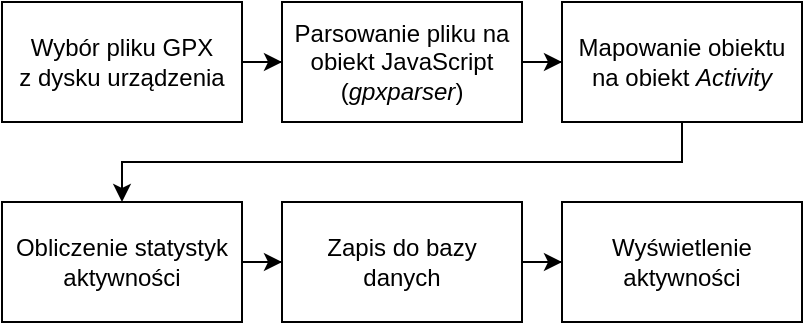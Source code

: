 <mxfile version="15.8.6" type="device"><diagram id="tu_qlVPB9KnbnzzkYwl8" name="Page-1"><mxGraphModel dx="952" dy="384" grid="1" gridSize="10" guides="1" tooltips="1" connect="1" arrows="1" fold="1" page="1" pageScale="1" pageWidth="850" pageHeight="1100" math="0" shadow="0"><root><mxCell id="0"/><mxCell id="1" parent="0"/><mxCell id="leUduyrzDvYOqdc1nrXo-3" style="edgeStyle=orthogonalEdgeStyle;rounded=0;orthogonalLoop=1;jettySize=auto;html=1;entryX=0;entryY=0.5;entryDx=0;entryDy=0;" edge="1" parent="1" source="leUduyrzDvYOqdc1nrXo-1" target="leUduyrzDvYOqdc1nrXo-7"><mxGeometry relative="1" as="geometry"><mxPoint x="170.0" y="140" as="targetPoint"/></mxGeometry></mxCell><mxCell id="leUduyrzDvYOqdc1nrXo-1" value="Wybór pliku GPX&lt;br&gt;z dysku urządzenia" style="rounded=0;whiteSpace=wrap;html=1;" vertex="1" parent="1"><mxGeometry x="10" y="10" width="120" height="60" as="geometry"/></mxCell><mxCell id="leUduyrzDvYOqdc1nrXo-9" style="edgeStyle=orthogonalEdgeStyle;rounded=0;orthogonalLoop=1;jettySize=auto;html=1;" edge="1" parent="1" source="leUduyrzDvYOqdc1nrXo-7" target="leUduyrzDvYOqdc1nrXo-8"><mxGeometry relative="1" as="geometry"/></mxCell><mxCell id="leUduyrzDvYOqdc1nrXo-7" value="Parsowanie pliku na obiekt JavaScript (&lt;i&gt;gpxparser&lt;/i&gt;)" style="rounded=0;whiteSpace=wrap;html=1;" vertex="1" parent="1"><mxGeometry x="150" y="10" width="120" height="60" as="geometry"/></mxCell><mxCell id="leUduyrzDvYOqdc1nrXo-11" style="edgeStyle=orthogonalEdgeStyle;rounded=0;orthogonalLoop=1;jettySize=auto;html=1;entryX=0.5;entryY=0;entryDx=0;entryDy=0;" edge="1" parent="1" source="leUduyrzDvYOqdc1nrXo-8" target="leUduyrzDvYOqdc1nrXo-14"><mxGeometry relative="1" as="geometry"><Array as="points"><mxPoint x="350" y="90"/><mxPoint x="70" y="90"/></Array></mxGeometry></mxCell><mxCell id="leUduyrzDvYOqdc1nrXo-8" value="Mapowanie obiektu na obiekt &lt;i&gt;Activity&lt;/i&gt;" style="rounded=0;whiteSpace=wrap;html=1;" vertex="1" parent="1"><mxGeometry x="290" y="10" width="120" height="60" as="geometry"/></mxCell><mxCell id="leUduyrzDvYOqdc1nrXo-13" style="edgeStyle=orthogonalEdgeStyle;rounded=0;orthogonalLoop=1;jettySize=auto;html=1;" edge="1" parent="1" source="leUduyrzDvYOqdc1nrXo-10" target="leUduyrzDvYOqdc1nrXo-12"><mxGeometry relative="1" as="geometry"/></mxCell><mxCell id="leUduyrzDvYOqdc1nrXo-10" value="Zapis do bazy&lt;br&gt;danych" style="rounded=0;whiteSpace=wrap;html=1;" vertex="1" parent="1"><mxGeometry x="150" y="110" width="120" height="60" as="geometry"/></mxCell><mxCell id="leUduyrzDvYOqdc1nrXo-12" value="Wyświetlenie aktywności" style="rounded=0;whiteSpace=wrap;html=1;" vertex="1" parent="1"><mxGeometry x="290" y="110" width="120" height="60" as="geometry"/></mxCell><mxCell id="leUduyrzDvYOqdc1nrXo-15" style="edgeStyle=orthogonalEdgeStyle;rounded=0;orthogonalLoop=1;jettySize=auto;html=1;" edge="1" parent="1" source="leUduyrzDvYOqdc1nrXo-14" target="leUduyrzDvYOqdc1nrXo-10"><mxGeometry relative="1" as="geometry"/></mxCell><mxCell id="leUduyrzDvYOqdc1nrXo-14" value="Obliczenie statystyk aktywności" style="rounded=0;whiteSpace=wrap;html=1;" vertex="1" parent="1"><mxGeometry x="10" y="110" width="120" height="60" as="geometry"/></mxCell></root></mxGraphModel></diagram></mxfile>